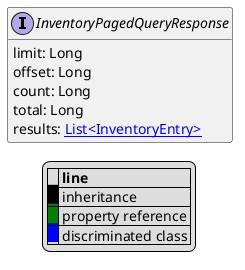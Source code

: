 @startuml

hide empty fields
hide empty methods
legend
|= |= line |
|<back:black>   </back>| inheritance |
|<back:green>   </back>| property reference |
|<back:blue>   </back>| discriminated class |
endlegend
interface InventoryPagedQueryResponse [[InventoryPagedQueryResponse.svg]]  {
    limit: Long
    offset: Long
    count: Long
    total: Long
    results: [[InventoryEntry.svg List<InventoryEntry>]]
}






@enduml
